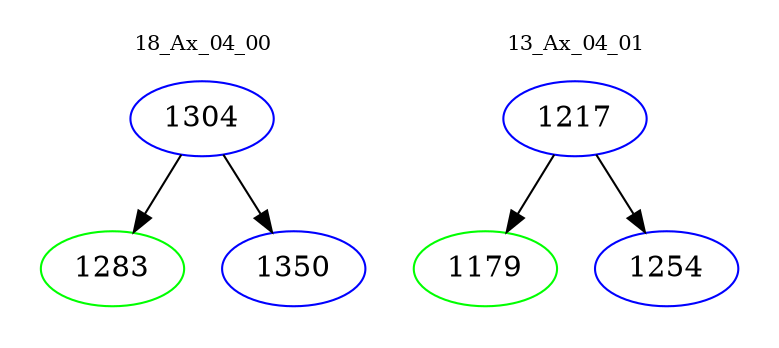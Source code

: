 digraph{
subgraph cluster_0 {
color = white
label = "18_Ax_04_00";
fontsize=10;
T0_1304 [label="1304", color="blue"]
T0_1304 -> T0_1283 [color="black"]
T0_1283 [label="1283", color="green"]
T0_1304 -> T0_1350 [color="black"]
T0_1350 [label="1350", color="blue"]
}
subgraph cluster_1 {
color = white
label = "13_Ax_04_01";
fontsize=10;
T1_1217 [label="1217", color="blue"]
T1_1217 -> T1_1179 [color="black"]
T1_1179 [label="1179", color="green"]
T1_1217 -> T1_1254 [color="black"]
T1_1254 [label="1254", color="blue"]
}
}
